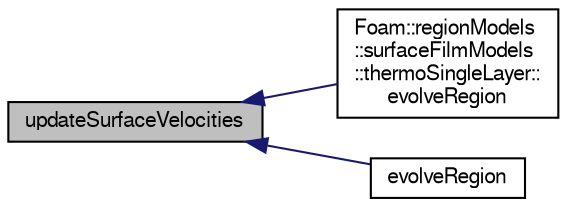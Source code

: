 digraph "updateSurfaceVelocities"
{
  bgcolor="transparent";
  edge [fontname="FreeSans",fontsize="10",labelfontname="FreeSans",labelfontsize="10"];
  node [fontname="FreeSans",fontsize="10",shape=record];
  rankdir="LR";
  Node1489 [label="updateSurfaceVelocities",height=0.2,width=0.4,color="black", fillcolor="grey75", style="filled", fontcolor="black"];
  Node1489 -> Node1490 [dir="back",color="midnightblue",fontsize="10",style="solid",fontname="FreeSans"];
  Node1490 [label="Foam::regionModels\l::surfaceFilmModels\l::thermoSingleLayer::\levolveRegion",height=0.2,width=0.4,color="black",URL="$a29182.html#afde8f52457f90e83a4eaf49755c19ec9",tooltip="Evolve the film equations. "];
  Node1489 -> Node1491 [dir="back",color="midnightblue",fontsize="10",style="solid",fontname="FreeSans"];
  Node1491 [label="evolveRegion",height=0.2,width=0.4,color="black",URL="$a29042.html#afde8f52457f90e83a4eaf49755c19ec9",tooltip="Evolve the film equations. "];
}

